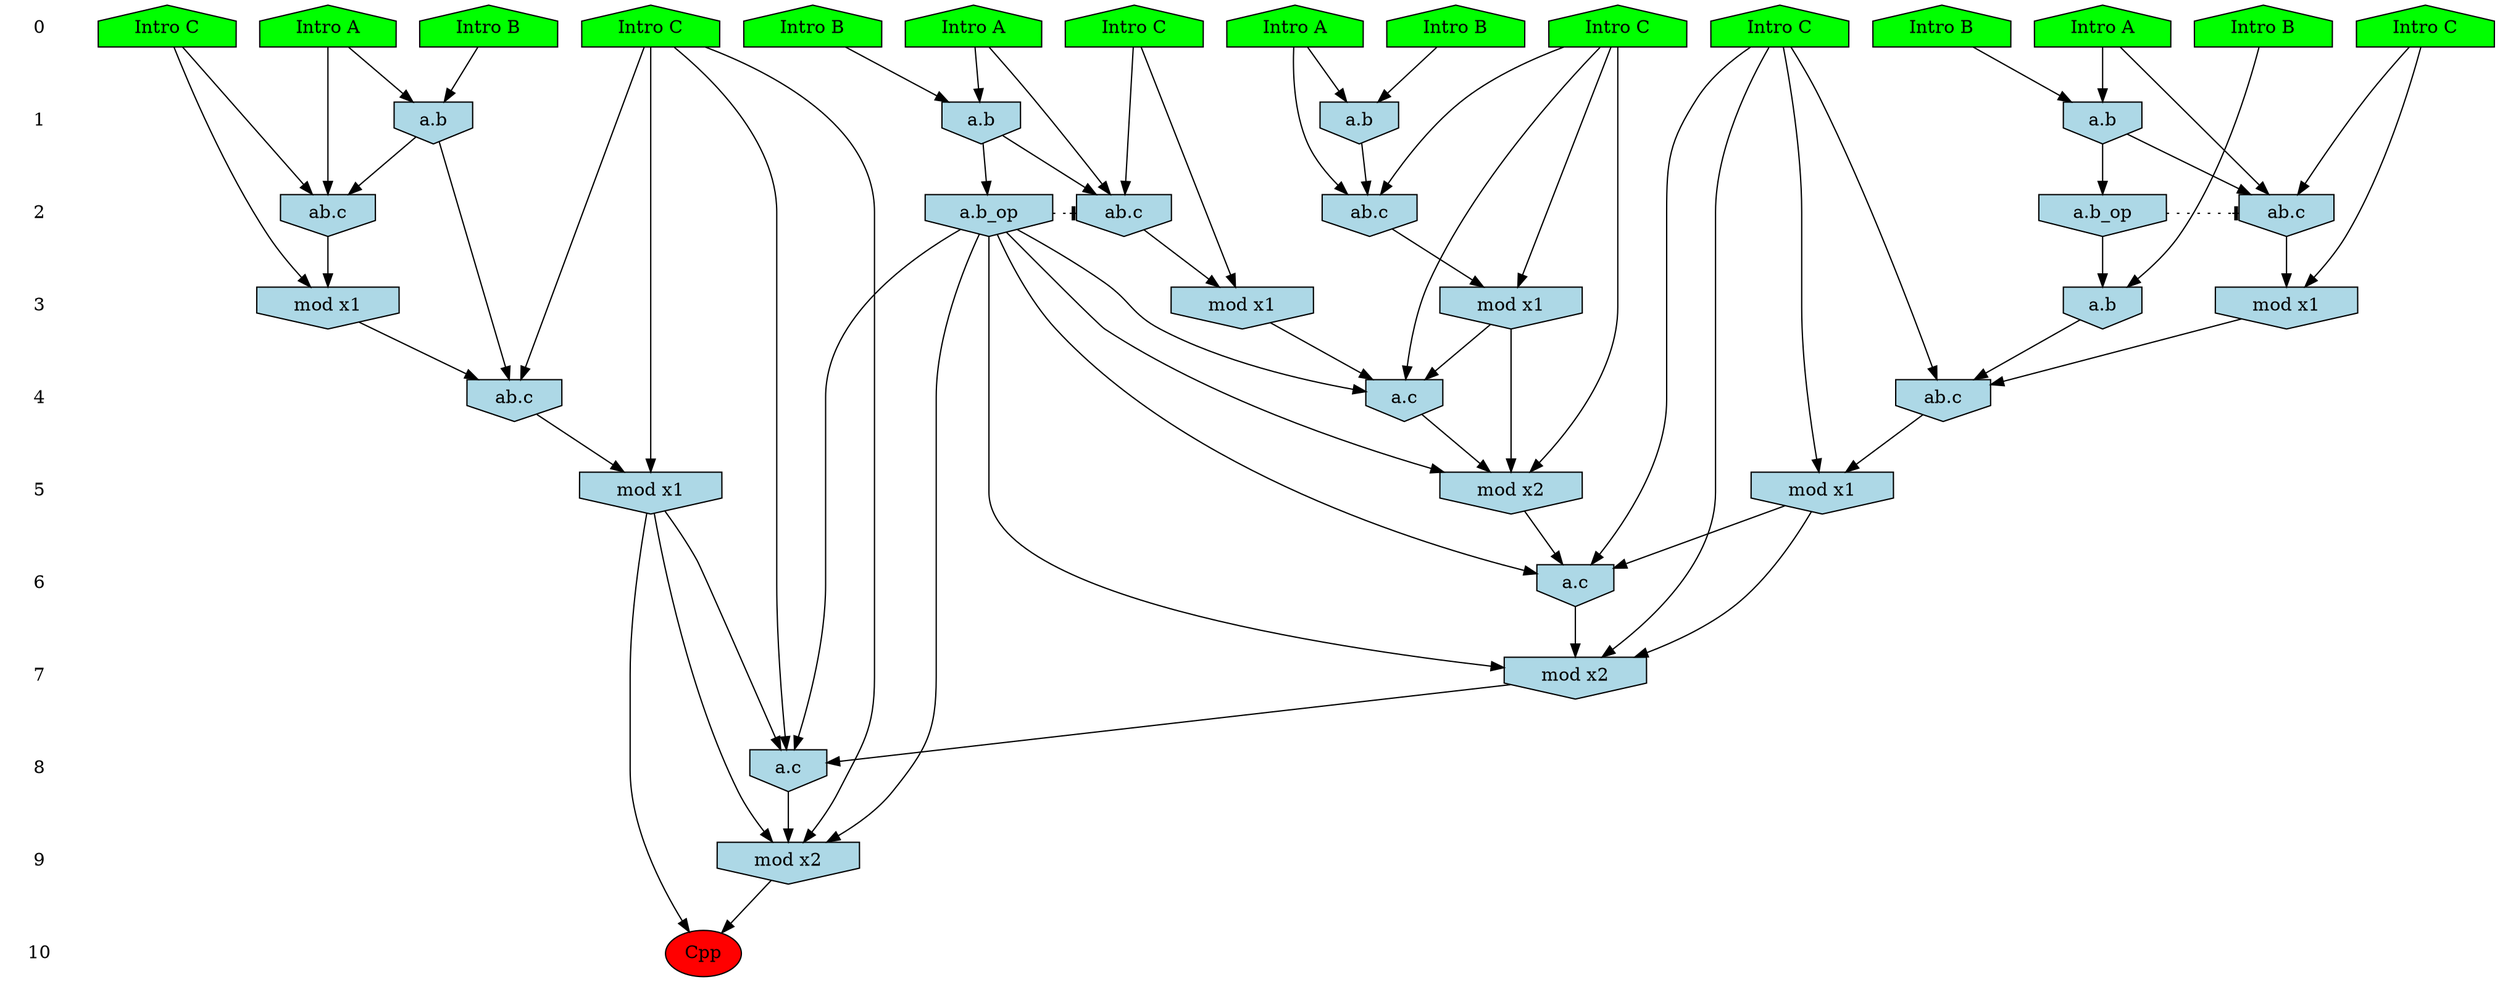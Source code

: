 /* Compression of 1 causal flows obtained in average at 1.553409E+01 t.u */
/* Compressed causal flows were: [2592] */
digraph G{
 ranksep=.5 ; 
{ rank = same ; "0" [shape=plaintext] ; node_1 [label ="Intro B", shape=house, style=filled, fillcolor=green] ;
node_2 [label ="Intro B", shape=house, style=filled, fillcolor=green] ;
node_3 [label ="Intro A", shape=house, style=filled, fillcolor=green] ;
node_4 [label ="Intro B", shape=house, style=filled, fillcolor=green] ;
node_5 [label ="Intro B", shape=house, style=filled, fillcolor=green] ;
node_6 [label ="Intro B", shape=house, style=filled, fillcolor=green] ;
node_7 [label ="Intro A", shape=house, style=filled, fillcolor=green] ;
node_8 [label ="Intro A", shape=house, style=filled, fillcolor=green] ;
node_9 [label ="Intro A", shape=house, style=filled, fillcolor=green] ;
node_10 [label ="Intro C", shape=house, style=filled, fillcolor=green] ;
node_11 [label ="Intro C", shape=house, style=filled, fillcolor=green] ;
node_12 [label ="Intro C", shape=house, style=filled, fillcolor=green] ;
node_13 [label ="Intro C", shape=house, style=filled, fillcolor=green] ;
node_14 [label ="Intro C", shape=house, style=filled, fillcolor=green] ;
node_15 [label ="Intro C", shape=house, style=filled, fillcolor=green] ;
}
{ rank = same ; "1" [shape=plaintext] ; node_16 [label="a.b", shape=invhouse, style=filled, fillcolor = lightblue] ;
node_18 [label="a.b", shape=invhouse, style=filled, fillcolor = lightblue] ;
node_23 [label="a.b", shape=invhouse, style=filled, fillcolor = lightblue] ;
node_27 [label="a.b", shape=invhouse, style=filled, fillcolor = lightblue] ;
}
{ rank = same ; "2" [shape=plaintext] ; node_17 [label="ab.c", shape=invhouse, style=filled, fillcolor = lightblue] ;
node_19 [label="a.b_op", shape=invhouse, style=filled, fillcolor = lightblue] ;
node_21 [label="ab.c", shape=invhouse, style=filled, fillcolor = lightblue] ;
node_24 [label="ab.c", shape=invhouse, style=filled, fillcolor = lightblue] ;
node_29 [label="ab.c", shape=invhouse, style=filled, fillcolor = lightblue] ;
node_32 [label="a.b_op", shape=invhouse, style=filled, fillcolor = lightblue] ;
}
{ rank = same ; "3" [shape=plaintext] ; node_20 [label="mod x1", shape=invhouse, style=filled, fillcolor = lightblue] ;
node_22 [label="mod x1", shape=invhouse, style=filled, fillcolor = lightblue] ;
node_25 [label="mod x1", shape=invhouse, style=filled, fillcolor = lightblue] ;
node_30 [label="mod x1", shape=invhouse, style=filled, fillcolor = lightblue] ;
node_33 [label="a.b", shape=invhouse, style=filled, fillcolor = lightblue] ;
}
{ rank = same ; "4" [shape=plaintext] ; node_26 [label="a.c", shape=invhouse, style=filled, fillcolor = lightblue] ;
node_31 [label="ab.c", shape=invhouse, style=filled, fillcolor = lightblue] ;
node_35 [label="ab.c", shape=invhouse, style=filled, fillcolor = lightblue] ;
}
{ rank = same ; "5" [shape=plaintext] ; node_28 [label="mod x2", shape=invhouse, style=filled, fillcolor = lightblue] ;
node_34 [label="mod x1", shape=invhouse, style=filled, fillcolor = lightblue] ;
node_36 [label="mod x1", shape=invhouse, style=filled, fillcolor = lightblue] ;
}
{ rank = same ; "6" [shape=plaintext] ; node_37 [label="a.c", shape=invhouse, style=filled, fillcolor = lightblue] ;
}
{ rank = same ; "7" [shape=plaintext] ; node_38 [label="mod x2", shape=invhouse, style=filled, fillcolor = lightblue] ;
}
{ rank = same ; "8" [shape=plaintext] ; node_39 [label="a.c", shape=invhouse, style=filled, fillcolor = lightblue] ;
}
{ rank = same ; "9" [shape=plaintext] ; node_40 [label="mod x2", shape=invhouse, style=filled, fillcolor = lightblue] ;
}
{ rank = same ; "10" [shape=plaintext] ; node_41 [label ="Cpp", style=filled, fillcolor=red] ;
}
"0" -> "1" [style="invis"]; 
"1" -> "2" [style="invis"]; 
"2" -> "3" [style="invis"]; 
"3" -> "4" [style="invis"]; 
"4" -> "5" [style="invis"]; 
"5" -> "6" [style="invis"]; 
"6" -> "7" [style="invis"]; 
"7" -> "8" [style="invis"]; 
"8" -> "9" [style="invis"]; 
"9" -> "10" [style="invis"]; 
node_6 -> node_16
node_8 -> node_16
node_8 -> node_17
node_15 -> node_17
node_16 -> node_17
node_4 -> node_18
node_9 -> node_18
node_16 -> node_19
node_15 -> node_20
node_17 -> node_20
node_9 -> node_21
node_14 -> node_21
node_18 -> node_21
node_14 -> node_22
node_21 -> node_22
node_2 -> node_23
node_7 -> node_23
node_7 -> node_24
node_12 -> node_24
node_23 -> node_24
node_12 -> node_25
node_24 -> node_25
node_12 -> node_26
node_19 -> node_26
node_20 -> node_26
node_25 -> node_26
node_3 -> node_27
node_5 -> node_27
node_12 -> node_28
node_19 -> node_28
node_25 -> node_28
node_26 -> node_28
node_3 -> node_29
node_11 -> node_29
node_27 -> node_29
node_11 -> node_30
node_29 -> node_30
node_10 -> node_31
node_18 -> node_31
node_22 -> node_31
node_27 -> node_32
node_1 -> node_33
node_32 -> node_33
node_10 -> node_34
node_31 -> node_34
node_13 -> node_35
node_30 -> node_35
node_33 -> node_35
node_13 -> node_36
node_35 -> node_36
node_13 -> node_37
node_19 -> node_37
node_28 -> node_37
node_36 -> node_37
node_13 -> node_38
node_19 -> node_38
node_36 -> node_38
node_37 -> node_38
node_10 -> node_39
node_19 -> node_39
node_34 -> node_39
node_38 -> node_39
node_10 -> node_40
node_19 -> node_40
node_34 -> node_40
node_39 -> node_40
node_34 -> node_41
node_40 -> node_41
node_19 -> node_17 [style=dotted, arrowhead = tee] 
node_32 -> node_29 [style=dotted, arrowhead = tee] 
}
/*
 Dot generation time: 0.000167
*/